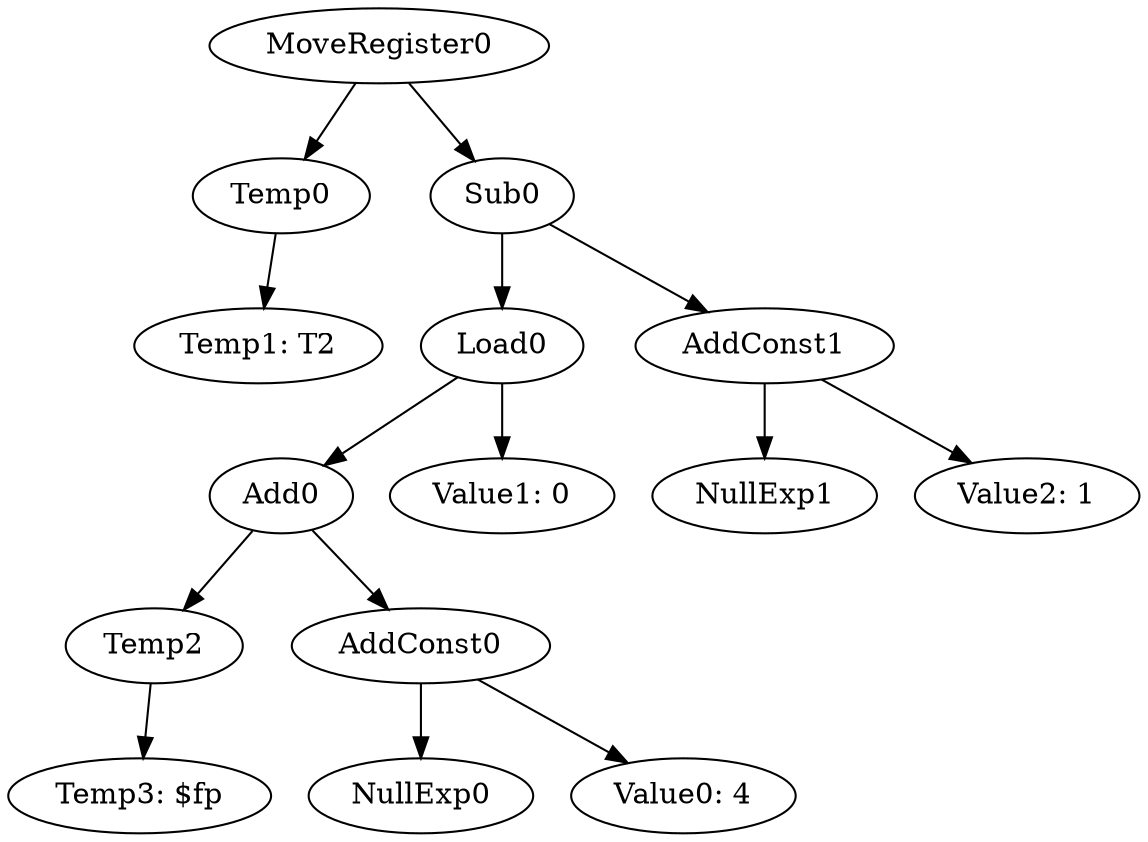 digraph {
	ordering = out;
	AddConst1 -> NullExp1;
	AddConst1 -> "Value2: 1";
	Sub0 -> Load0;
	Sub0 -> AddConst1;
	Load0 -> Add0;
	Load0 -> "Value1: 0";
	AddConst0 -> NullExp0;
	AddConst0 -> "Value0: 4";
	Temp0 -> "Temp1: T2";
	Temp2 -> "Temp3: $fp";
	Add0 -> Temp2;
	Add0 -> AddConst0;
	MoveRegister0 -> Temp0;
	MoveRegister0 -> Sub0;
}

